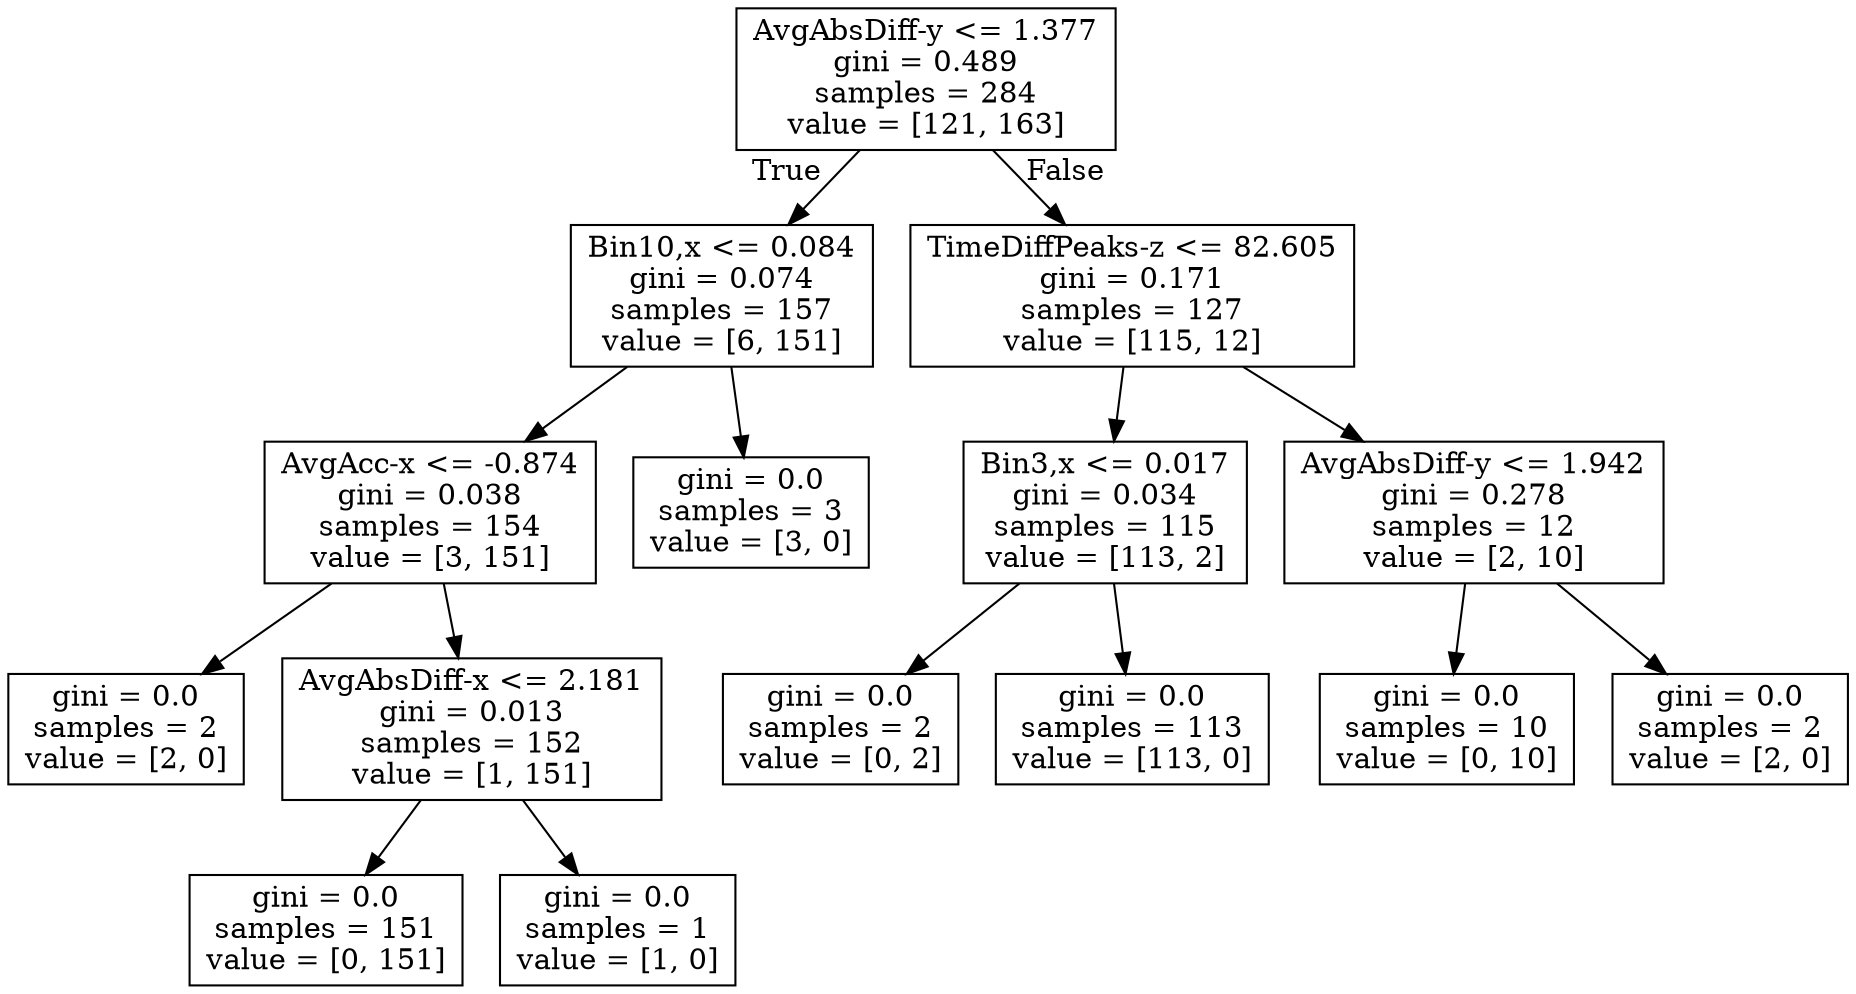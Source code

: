 digraph Tree {
node [shape=box] ;
0 [label="AvgAbsDiff-y <= 1.377\ngini = 0.489\nsamples = 284\nvalue = [121, 163]"] ;
1 [label="Bin10,x <= 0.084\ngini = 0.074\nsamples = 157\nvalue = [6, 151]"] ;
0 -> 1 [labeldistance=2.5, labelangle=45, headlabel="True"] ;
2 [label="AvgAcc-x <= -0.874\ngini = 0.038\nsamples = 154\nvalue = [3, 151]"] ;
1 -> 2 ;
3 [label="gini = 0.0\nsamples = 2\nvalue = [2, 0]"] ;
2 -> 3 ;
4 [label="AvgAbsDiff-x <= 2.181\ngini = 0.013\nsamples = 152\nvalue = [1, 151]"] ;
2 -> 4 ;
5 [label="gini = 0.0\nsamples = 151\nvalue = [0, 151]"] ;
4 -> 5 ;
6 [label="gini = 0.0\nsamples = 1\nvalue = [1, 0]"] ;
4 -> 6 ;
7 [label="gini = 0.0\nsamples = 3\nvalue = [3, 0]"] ;
1 -> 7 ;
8 [label="TimeDiffPeaks-z <= 82.605\ngini = 0.171\nsamples = 127\nvalue = [115, 12]"] ;
0 -> 8 [labeldistance=2.5, labelangle=-45, headlabel="False"] ;
9 [label="Bin3,x <= 0.017\ngini = 0.034\nsamples = 115\nvalue = [113, 2]"] ;
8 -> 9 ;
10 [label="gini = 0.0\nsamples = 2\nvalue = [0, 2]"] ;
9 -> 10 ;
11 [label="gini = 0.0\nsamples = 113\nvalue = [113, 0]"] ;
9 -> 11 ;
12 [label="AvgAbsDiff-y <= 1.942\ngini = 0.278\nsamples = 12\nvalue = [2, 10]"] ;
8 -> 12 ;
13 [label="gini = 0.0\nsamples = 10\nvalue = [0, 10]"] ;
12 -> 13 ;
14 [label="gini = 0.0\nsamples = 2\nvalue = [2, 0]"] ;
12 -> 14 ;
}